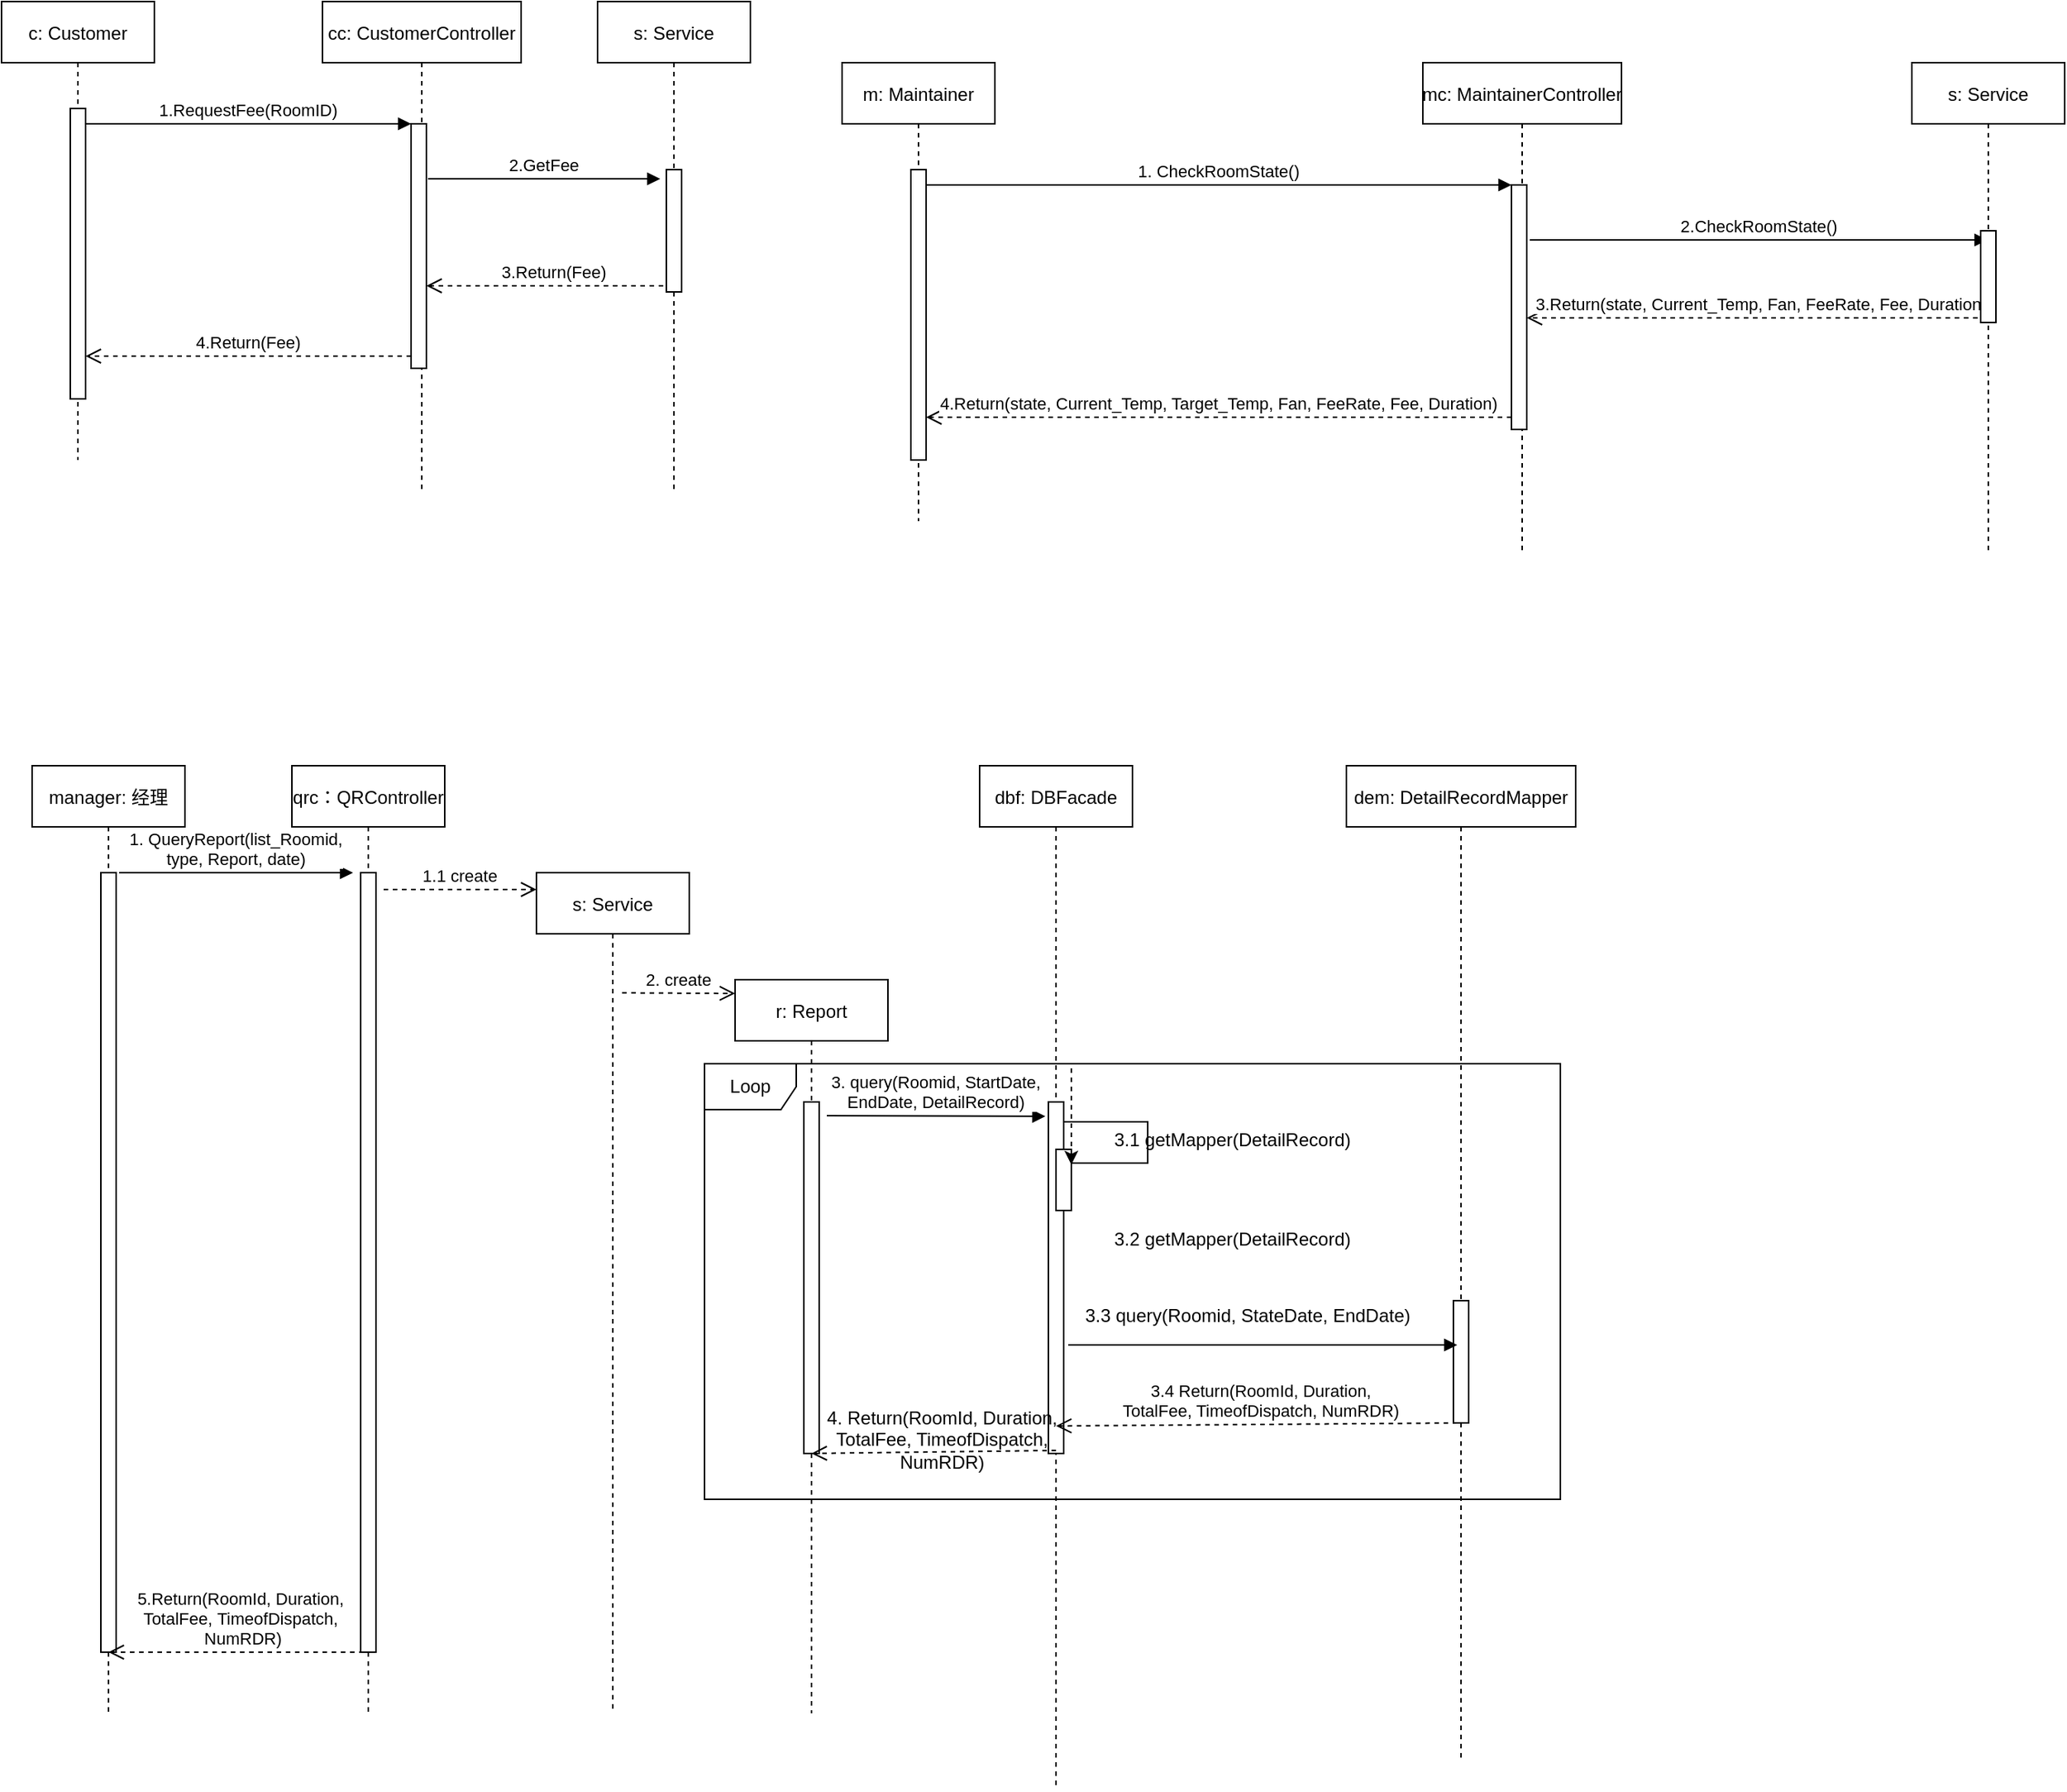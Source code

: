 <mxfile version="14.6.12" type="github">
  <diagram id="kgpKYQtTHZ0yAKxKKP6v" name="Page-1">
    <mxGraphModel dx="1219" dy="2561" grid="1" gridSize="10" guides="1" tooltips="1" connect="1" arrows="1" fold="1" page="1" pageScale="1" pageWidth="1200" pageHeight="1920" math="0" shadow="0">
      <root>
        <mxCell id="0" />
        <mxCell id="1" parent="0" />
        <mxCell id="3nuBFxr9cyL0pnOWT2aG-1" value="c: Customer" style="shape=umlLifeline;perimeter=lifelinePerimeter;container=1;collapsible=0;recursiveResize=0;rounded=0;shadow=0;strokeWidth=1;" parent="1" vertex="1">
          <mxGeometry x="70" y="-1840" width="100" height="300" as="geometry" />
        </mxCell>
        <mxCell id="3nuBFxr9cyL0pnOWT2aG-2" value="" style="points=[];perimeter=orthogonalPerimeter;rounded=0;shadow=0;strokeWidth=1;" parent="3nuBFxr9cyL0pnOWT2aG-1" vertex="1">
          <mxGeometry x="45" y="70" width="10" height="190" as="geometry" />
        </mxCell>
        <mxCell id="3nuBFxr9cyL0pnOWT2aG-5" value="cc: CustomerController" style="shape=umlLifeline;perimeter=lifelinePerimeter;container=1;collapsible=0;recursiveResize=0;rounded=0;shadow=0;strokeWidth=1;" parent="1" vertex="1">
          <mxGeometry x="280" y="-1840" width="130" height="320" as="geometry" />
        </mxCell>
        <mxCell id="3nuBFxr9cyL0pnOWT2aG-6" value="" style="points=[];perimeter=orthogonalPerimeter;rounded=0;shadow=0;strokeWidth=1;" parent="3nuBFxr9cyL0pnOWT2aG-5" vertex="1">
          <mxGeometry x="58" y="80" width="10" height="160" as="geometry" />
        </mxCell>
        <mxCell id="3nuBFxr9cyL0pnOWT2aG-7" value="4.Return(Fee)" style="verticalAlign=bottom;endArrow=open;dashed=1;endSize=8;exitX=0;exitY=0.95;shadow=0;strokeWidth=1;" parent="1" source="3nuBFxr9cyL0pnOWT2aG-6" target="3nuBFxr9cyL0pnOWT2aG-2" edge="1">
          <mxGeometry relative="1" as="geometry">
            <mxPoint x="225" y="-1684" as="targetPoint" />
          </mxGeometry>
        </mxCell>
        <mxCell id="3nuBFxr9cyL0pnOWT2aG-8" value="1.RequestFee(RoomID)" style="verticalAlign=bottom;endArrow=block;entryX=0;entryY=0;shadow=0;strokeWidth=1;" parent="1" source="3nuBFxr9cyL0pnOWT2aG-2" target="3nuBFxr9cyL0pnOWT2aG-6" edge="1">
          <mxGeometry relative="1" as="geometry">
            <mxPoint x="225" y="-1760" as="sourcePoint" />
          </mxGeometry>
        </mxCell>
        <mxCell id="3nuBFxr9cyL0pnOWT2aG-9" value="2.GetFee" style="verticalAlign=bottom;endArrow=block;shadow=0;strokeWidth=1;" parent="1" edge="1">
          <mxGeometry relative="1" as="geometry">
            <mxPoint x="349" y="-1724" as="sourcePoint" />
            <mxPoint x="501" y="-1724" as="targetPoint" />
          </mxGeometry>
        </mxCell>
        <mxCell id="3nuBFxr9cyL0pnOWT2aG-10" value="3.Return(Fee)" style="verticalAlign=bottom;endArrow=open;dashed=1;endSize=8;exitX=1;exitY=0.95;shadow=0;strokeWidth=1;" parent="1" source="3nuBFxr9cyL0pnOWT2aG-4" target="3nuBFxr9cyL0pnOWT2aG-6" edge="1">
          <mxGeometry relative="1" as="geometry">
            <mxPoint x="190" y="-1663" as="targetPoint" />
          </mxGeometry>
        </mxCell>
        <mxCell id="XMyAMqQeNzmtMJznp1gP-3" value="s: Service" style="shape=umlLifeline;perimeter=lifelinePerimeter;container=1;collapsible=0;recursiveResize=0;rounded=0;shadow=0;strokeWidth=1;" vertex="1" parent="1">
          <mxGeometry x="460" y="-1840" width="100" height="320" as="geometry" />
        </mxCell>
        <mxCell id="3nuBFxr9cyL0pnOWT2aG-4" value="" style="points=[];perimeter=orthogonalPerimeter;rounded=0;shadow=0;strokeWidth=1;" parent="XMyAMqQeNzmtMJznp1gP-3" vertex="1">
          <mxGeometry x="45" y="110" width="10" height="80" as="geometry" />
        </mxCell>
        <mxCell id="XMyAMqQeNzmtMJznp1gP-15" value="m: Maintainer" style="shape=umlLifeline;perimeter=lifelinePerimeter;container=1;collapsible=0;recursiveResize=0;rounded=0;shadow=0;strokeWidth=1;" vertex="1" parent="1">
          <mxGeometry x="620" y="-1800" width="100" height="300" as="geometry" />
        </mxCell>
        <mxCell id="XMyAMqQeNzmtMJznp1gP-16" value="" style="points=[];perimeter=orthogonalPerimeter;rounded=0;shadow=0;strokeWidth=1;" vertex="1" parent="XMyAMqQeNzmtMJznp1gP-15">
          <mxGeometry x="45" y="70" width="10" height="190" as="geometry" />
        </mxCell>
        <mxCell id="XMyAMqQeNzmtMJznp1gP-17" value="mc: MaintainerController" style="shape=umlLifeline;perimeter=lifelinePerimeter;container=1;collapsible=0;recursiveResize=0;rounded=0;shadow=0;strokeWidth=1;" vertex="1" parent="1">
          <mxGeometry x="1000" y="-1800" width="130" height="320" as="geometry" />
        </mxCell>
        <mxCell id="XMyAMqQeNzmtMJznp1gP-18" value="" style="points=[];perimeter=orthogonalPerimeter;rounded=0;shadow=0;strokeWidth=1;" vertex="1" parent="XMyAMqQeNzmtMJznp1gP-17">
          <mxGeometry x="58" y="80" width="10" height="160" as="geometry" />
        </mxCell>
        <mxCell id="XMyAMqQeNzmtMJznp1gP-19" value="4.Return(state, Current_Temp, Target_Temp, Fan, FeeRate, Fee, Duration)" style="verticalAlign=bottom;endArrow=open;dashed=1;endSize=8;exitX=0;exitY=0.95;shadow=0;strokeWidth=1;" edge="1" parent="1" source="XMyAMqQeNzmtMJznp1gP-18" target="XMyAMqQeNzmtMJznp1gP-16">
          <mxGeometry relative="1" as="geometry">
            <mxPoint x="865" y="-1644" as="targetPoint" />
          </mxGeometry>
        </mxCell>
        <mxCell id="XMyAMqQeNzmtMJznp1gP-20" value="1. CheckRoomState()" style="verticalAlign=bottom;endArrow=block;entryX=0;entryY=0;shadow=0;strokeWidth=1;" edge="1" parent="1" source="XMyAMqQeNzmtMJznp1gP-16" target="XMyAMqQeNzmtMJznp1gP-18">
          <mxGeometry relative="1" as="geometry">
            <mxPoint x="865" y="-1720" as="sourcePoint" />
          </mxGeometry>
        </mxCell>
        <mxCell id="XMyAMqQeNzmtMJznp1gP-21" value="2.CheckRoomState()" style="verticalAlign=bottom;endArrow=block;shadow=0;strokeWidth=1;" edge="1" parent="1" target="XMyAMqQeNzmtMJznp1gP-23">
          <mxGeometry relative="1" as="geometry">
            <mxPoint x="1070" y="-1684" as="sourcePoint" />
            <mxPoint x="1141" y="-1684" as="targetPoint" />
          </mxGeometry>
        </mxCell>
        <mxCell id="XMyAMqQeNzmtMJznp1gP-22" value="3.Return(state, Current_Temp, Fan, FeeRate, Fee, Duration)" style="verticalAlign=bottom;endArrow=open;dashed=1;endSize=8;exitX=1;exitY=0.95;shadow=0;strokeWidth=1;" edge="1" parent="1" source="XMyAMqQeNzmtMJznp1gP-24" target="XMyAMqQeNzmtMJznp1gP-18">
          <mxGeometry relative="1" as="geometry">
            <mxPoint x="830" y="-1623" as="targetPoint" />
          </mxGeometry>
        </mxCell>
        <mxCell id="XMyAMqQeNzmtMJznp1gP-23" value="s: Service" style="shape=umlLifeline;perimeter=lifelinePerimeter;container=1;collapsible=0;recursiveResize=0;rounded=0;shadow=0;strokeWidth=1;" vertex="1" parent="1">
          <mxGeometry x="1320" y="-1800" width="100" height="320" as="geometry" />
        </mxCell>
        <mxCell id="XMyAMqQeNzmtMJznp1gP-24" value="" style="points=[];perimeter=orthogonalPerimeter;rounded=0;shadow=0;strokeWidth=1;" vertex="1" parent="XMyAMqQeNzmtMJznp1gP-23">
          <mxGeometry x="45" y="110" width="10" height="60" as="geometry" />
        </mxCell>
        <mxCell id="XMyAMqQeNzmtMJznp1gP-27" value="manager: 经理" style="shape=umlLifeline;perimeter=lifelinePerimeter;container=1;collapsible=0;recursiveResize=0;rounded=0;shadow=0;strokeWidth=1;" vertex="1" parent="1">
          <mxGeometry x="90" y="-1340" width="100" height="620" as="geometry" />
        </mxCell>
        <mxCell id="XMyAMqQeNzmtMJznp1gP-28" value="" style="points=[];perimeter=orthogonalPerimeter;rounded=0;shadow=0;strokeWidth=1;" vertex="1" parent="XMyAMqQeNzmtMJznp1gP-27">
          <mxGeometry x="45" y="70" width="10" height="510" as="geometry" />
        </mxCell>
        <mxCell id="XMyAMqQeNzmtMJznp1gP-29" value="qrc：QRController" style="shape=umlLifeline;perimeter=lifelinePerimeter;container=1;collapsible=0;recursiveResize=0;rounded=0;shadow=0;strokeWidth=1;" vertex="1" parent="1">
          <mxGeometry x="260" y="-1340" width="100" height="620" as="geometry" />
        </mxCell>
        <mxCell id="XMyAMqQeNzmtMJznp1gP-30" value="" style="points=[];perimeter=orthogonalPerimeter;rounded=0;shadow=0;strokeWidth=1;" vertex="1" parent="XMyAMqQeNzmtMJznp1gP-29">
          <mxGeometry x="45" y="70" width="10" height="510" as="geometry" />
        </mxCell>
        <mxCell id="XMyAMqQeNzmtMJznp1gP-31" value="s: Service" style="shape=umlLifeline;perimeter=lifelinePerimeter;container=1;collapsible=0;recursiveResize=0;rounded=0;shadow=0;strokeWidth=1;" vertex="1" parent="1">
          <mxGeometry x="420" y="-1270" width="100" height="550" as="geometry" />
        </mxCell>
        <mxCell id="XMyAMqQeNzmtMJznp1gP-33" value="r: Report" style="shape=umlLifeline;perimeter=lifelinePerimeter;container=1;collapsible=0;recursiveResize=0;rounded=0;shadow=0;strokeWidth=1;" vertex="1" parent="1">
          <mxGeometry x="550" y="-1200" width="100" height="480" as="geometry" />
        </mxCell>
        <mxCell id="XMyAMqQeNzmtMJznp1gP-34" value="" style="points=[];perimeter=orthogonalPerimeter;rounded=0;shadow=0;strokeWidth=1;" vertex="1" parent="XMyAMqQeNzmtMJznp1gP-33">
          <mxGeometry x="45" y="80" width="10" height="230" as="geometry" />
        </mxCell>
        <mxCell id="XMyAMqQeNzmtMJznp1gP-35" value="dbf: DBFacade" style="shape=umlLifeline;perimeter=lifelinePerimeter;container=1;collapsible=0;recursiveResize=0;rounded=0;shadow=0;strokeWidth=1;" vertex="1" parent="1">
          <mxGeometry x="710" y="-1340" width="100" height="670" as="geometry" />
        </mxCell>
        <mxCell id="XMyAMqQeNzmtMJznp1gP-36" value="" style="points=[];perimeter=orthogonalPerimeter;rounded=0;shadow=0;strokeWidth=1;" vertex="1" parent="XMyAMqQeNzmtMJznp1gP-35">
          <mxGeometry x="45" y="220" width="10" height="230" as="geometry" />
        </mxCell>
        <mxCell id="XMyAMqQeNzmtMJznp1gP-37" value="dem: DetailRecordMapper" style="shape=umlLifeline;perimeter=lifelinePerimeter;container=1;collapsible=0;recursiveResize=0;rounded=0;shadow=0;strokeWidth=1;" vertex="1" parent="1">
          <mxGeometry x="950" y="-1340" width="150" height="650" as="geometry" />
        </mxCell>
        <mxCell id="XMyAMqQeNzmtMJznp1gP-38" value="" style="points=[];perimeter=orthogonalPerimeter;rounded=0;shadow=0;strokeWidth=1;" vertex="1" parent="XMyAMqQeNzmtMJznp1gP-37">
          <mxGeometry x="70" y="350" width="10" height="80" as="geometry" />
        </mxCell>
        <mxCell id="XMyAMqQeNzmtMJznp1gP-39" value="1. QueryReport(list_Roomid, &#xa;type, Report, date)" style="verticalAlign=bottom;endArrow=block;shadow=0;strokeWidth=1;" edge="1" parent="1">
          <mxGeometry relative="1" as="geometry">
            <mxPoint x="147.0" y="-1270.0" as="sourcePoint" />
            <mxPoint x="300" y="-1270" as="targetPoint" />
          </mxGeometry>
        </mxCell>
        <mxCell id="XMyAMqQeNzmtMJznp1gP-44" value="1.1 create" style="verticalAlign=bottom;endArrow=open;dashed=1;endSize=8;shadow=0;strokeWidth=1;" edge="1" parent="1">
          <mxGeometry relative="1" as="geometry">
            <mxPoint x="420" y="-1259" as="targetPoint" />
            <mxPoint x="320" y="-1259" as="sourcePoint" />
          </mxGeometry>
        </mxCell>
        <mxCell id="XMyAMqQeNzmtMJznp1gP-45" value="2. create" style="verticalAlign=bottom;endArrow=open;dashed=1;endSize=8;shadow=0;strokeWidth=1;exitX=1.106;exitY=0.072;exitDx=0;exitDy=0;exitPerimeter=0;" edge="1" parent="1">
          <mxGeometry relative="1" as="geometry">
            <mxPoint x="550" y="-1191" as="targetPoint" />
            <mxPoint x="476.06" y="-1191.36" as="sourcePoint" />
          </mxGeometry>
        </mxCell>
        <mxCell id="XMyAMqQeNzmtMJznp1gP-46" value="3. query(Roomid, StartDate, &#xa;EndDate, DetailRecord)" style="verticalAlign=bottom;endArrow=block;shadow=0;strokeWidth=1;" edge="1" parent="1">
          <mxGeometry relative="1" as="geometry">
            <mxPoint x="610" y="-1111" as="sourcePoint" />
            <mxPoint x="753.0" y="-1110.59" as="targetPoint" />
          </mxGeometry>
        </mxCell>
        <mxCell id="XMyAMqQeNzmtMJznp1gP-50" value="" style="points=[];perimeter=orthogonalPerimeter;rounded=0;shadow=0;strokeWidth=1;" vertex="1" parent="1">
          <mxGeometry x="760" y="-1089" width="10" height="40" as="geometry" />
        </mxCell>
        <mxCell id="XMyAMqQeNzmtMJznp1gP-48" style="edgeStyle=orthogonalEdgeStyle;rounded=0;orthogonalLoop=1;jettySize=auto;html=1;exitX=1;exitY=0.083;exitDx=0;exitDy=0;exitPerimeter=0;entryX=1;entryY=0.25;entryDx=0;entryDy=0;entryPerimeter=0;" edge="1" parent="1" source="XMyAMqQeNzmtMJznp1gP-36" target="XMyAMqQeNzmtMJznp1gP-50">
          <mxGeometry relative="1" as="geometry">
            <mxPoint x="780" y="-1080" as="targetPoint" />
            <mxPoint x="770" y="-1090" as="sourcePoint" />
            <Array as="points">
              <mxPoint x="820" y="-1107" />
              <mxPoint x="820" y="-1080" />
            </Array>
          </mxGeometry>
        </mxCell>
        <mxCell id="XMyAMqQeNzmtMJznp1gP-51" value="3.1 getMapper(DetailRecord)" style="text;html=1;align=center;verticalAlign=middle;resizable=0;points=[];autosize=1;strokeColor=none;" vertex="1" parent="1">
          <mxGeometry x="790" y="-1105" width="170" height="20" as="geometry" />
        </mxCell>
        <mxCell id="XMyAMqQeNzmtMJznp1gP-58" value="3.2 getMapper(DetailRecord)" style="text;html=1;align=center;verticalAlign=middle;resizable=0;points=[];autosize=1;strokeColor=none;" vertex="1" parent="1">
          <mxGeometry x="790" y="-1040" width="170" height="20" as="geometry" />
        </mxCell>
        <mxCell id="XMyAMqQeNzmtMJznp1gP-59" value="" style="verticalAlign=bottom;endArrow=block;shadow=0;strokeWidth=1;" edge="1" parent="1">
          <mxGeometry x="0.818" y="9" relative="1" as="geometry">
            <mxPoint x="768" y="-961" as="sourcePoint" />
            <mxPoint x="1022.5" y="-961" as="targetPoint" />
            <mxPoint x="1" as="offset" />
          </mxGeometry>
        </mxCell>
        <mxCell id="XMyAMqQeNzmtMJznp1gP-60" value="3.3 query(Roomid, StateDate, EndDate)" style="text;html=1;align=center;verticalAlign=middle;resizable=0;points=[];autosize=1;strokeColor=none;" vertex="1" parent="1">
          <mxGeometry x="770" y="-990" width="230" height="20" as="geometry" />
        </mxCell>
        <mxCell id="XMyAMqQeNzmtMJznp1gP-62" value="3.4 Return(RoomId, Duration, &#xa;TotalFee, TimeofDispatch, NumRDR)" style="verticalAlign=bottom;endArrow=open;dashed=1;endSize=8;shadow=0;strokeWidth=1;exitX=0.524;exitY=0.956;exitDx=0;exitDy=0;exitPerimeter=0;" edge="1" parent="1">
          <mxGeometry relative="1" as="geometry">
            <mxPoint x="760" y="-908" as="targetPoint" />
            <mxPoint x="1028.6" y="-910.0" as="sourcePoint" />
          </mxGeometry>
        </mxCell>
        <mxCell id="XMyAMqQeNzmtMJznp1gP-66" value="" style="verticalAlign=bottom;endArrow=open;dashed=1;endSize=8;shadow=0;strokeWidth=1;exitX=0.524;exitY=0.956;exitDx=0;exitDy=0;exitPerimeter=0;" edge="1" parent="1">
          <mxGeometry relative="1" as="geometry">
            <mxPoint x="600" y="-890" as="targetPoint" />
            <mxPoint x="760.0" y="-892.0" as="sourcePoint" />
          </mxGeometry>
        </mxCell>
        <mxCell id="XMyAMqQeNzmtMJznp1gP-67" value="4. Return(RoomId, Duration, &lt;br&gt;TotalFee, TimeofDispatch,&lt;br&gt;NumRDR)" style="text;html=1;align=center;verticalAlign=middle;resizable=0;points=[];autosize=1;strokeColor=none;" vertex="1" parent="1">
          <mxGeometry x="600" y="-924" width="170" height="50" as="geometry" />
        </mxCell>
        <mxCell id="XMyAMqQeNzmtMJznp1gP-68" value="Loop" style="shape=umlFrame;whiteSpace=wrap;html=1;" vertex="1" parent="1">
          <mxGeometry x="530" y="-1145" width="560" height="285" as="geometry" />
        </mxCell>
        <mxCell id="XMyAMqQeNzmtMJznp1gP-69" value="" style="verticalAlign=bottom;endArrow=none;dashed=1;endSize=8;shadow=0;strokeWidth=1;exitX=1.106;exitY=0.072;exitDx=0;exitDy=0;exitPerimeter=0;elbow=vertical;edgeStyle=orthogonalEdgeStyle;rounded=0;" edge="1" parent="1" target="XMyAMqQeNzmtMJznp1gP-68">
          <mxGeometry relative="1" as="geometry">
            <mxPoint x="759.324" y="-1009" as="targetPoint" />
            <mxPoint x="770" y="-1048.94" as="sourcePoint" />
            <Array as="points">
              <mxPoint x="820" y="-1049" />
              <mxPoint x="820" y="-1009" />
            </Array>
          </mxGeometry>
        </mxCell>
        <mxCell id="XMyAMqQeNzmtMJznp1gP-70" value="5.Return(RoomId, Duration,&#xa;TotalFee, TimeofDispatch,&#xa; NumRDR)" style="verticalAlign=bottom;endArrow=open;dashed=1;endSize=8;exitX=0;exitY=0.95;shadow=0;strokeWidth=1;" edge="1" parent="1">
          <mxGeometry relative="1" as="geometry">
            <mxPoint x="140" y="-760" as="targetPoint" />
            <mxPoint x="313" y="-760" as="sourcePoint" />
          </mxGeometry>
        </mxCell>
      </root>
    </mxGraphModel>
  </diagram>
</mxfile>
